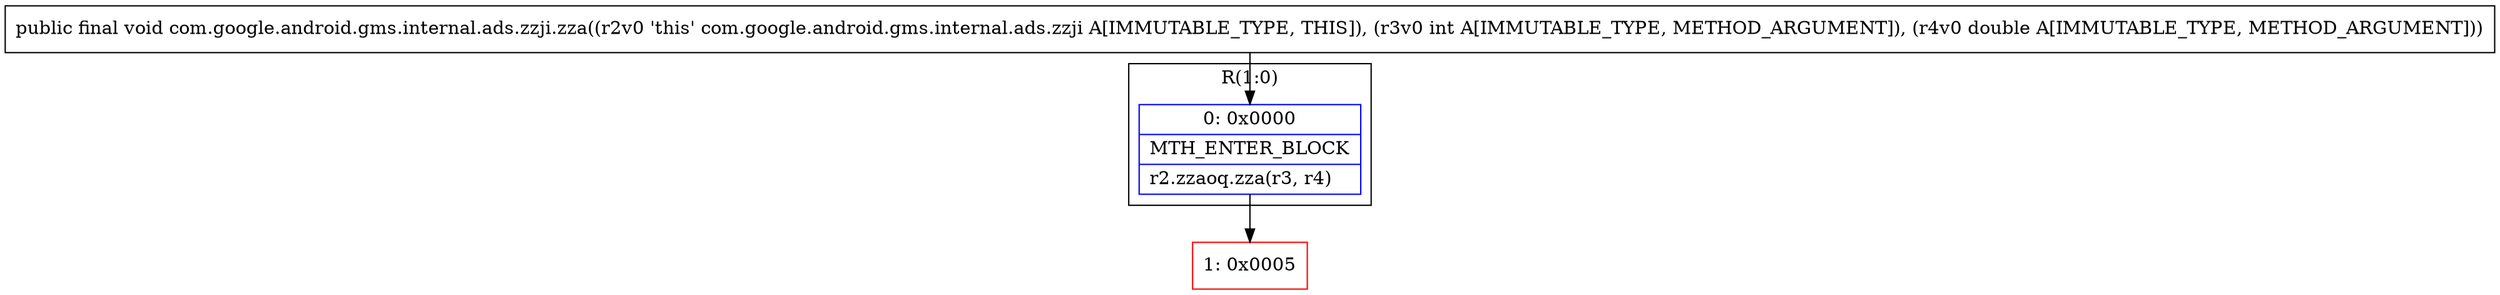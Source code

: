 digraph "CFG forcom.google.android.gms.internal.ads.zzji.zza(ID)V" {
subgraph cluster_Region_928838531 {
label = "R(1:0)";
node [shape=record,color=blue];
Node_0 [shape=record,label="{0\:\ 0x0000|MTH_ENTER_BLOCK\l|r2.zzaoq.zza(r3, r4)\l}"];
}
Node_1 [shape=record,color=red,label="{1\:\ 0x0005}"];
MethodNode[shape=record,label="{public final void com.google.android.gms.internal.ads.zzji.zza((r2v0 'this' com.google.android.gms.internal.ads.zzji A[IMMUTABLE_TYPE, THIS]), (r3v0 int A[IMMUTABLE_TYPE, METHOD_ARGUMENT]), (r4v0 double A[IMMUTABLE_TYPE, METHOD_ARGUMENT])) }"];
MethodNode -> Node_0;
Node_0 -> Node_1;
}

